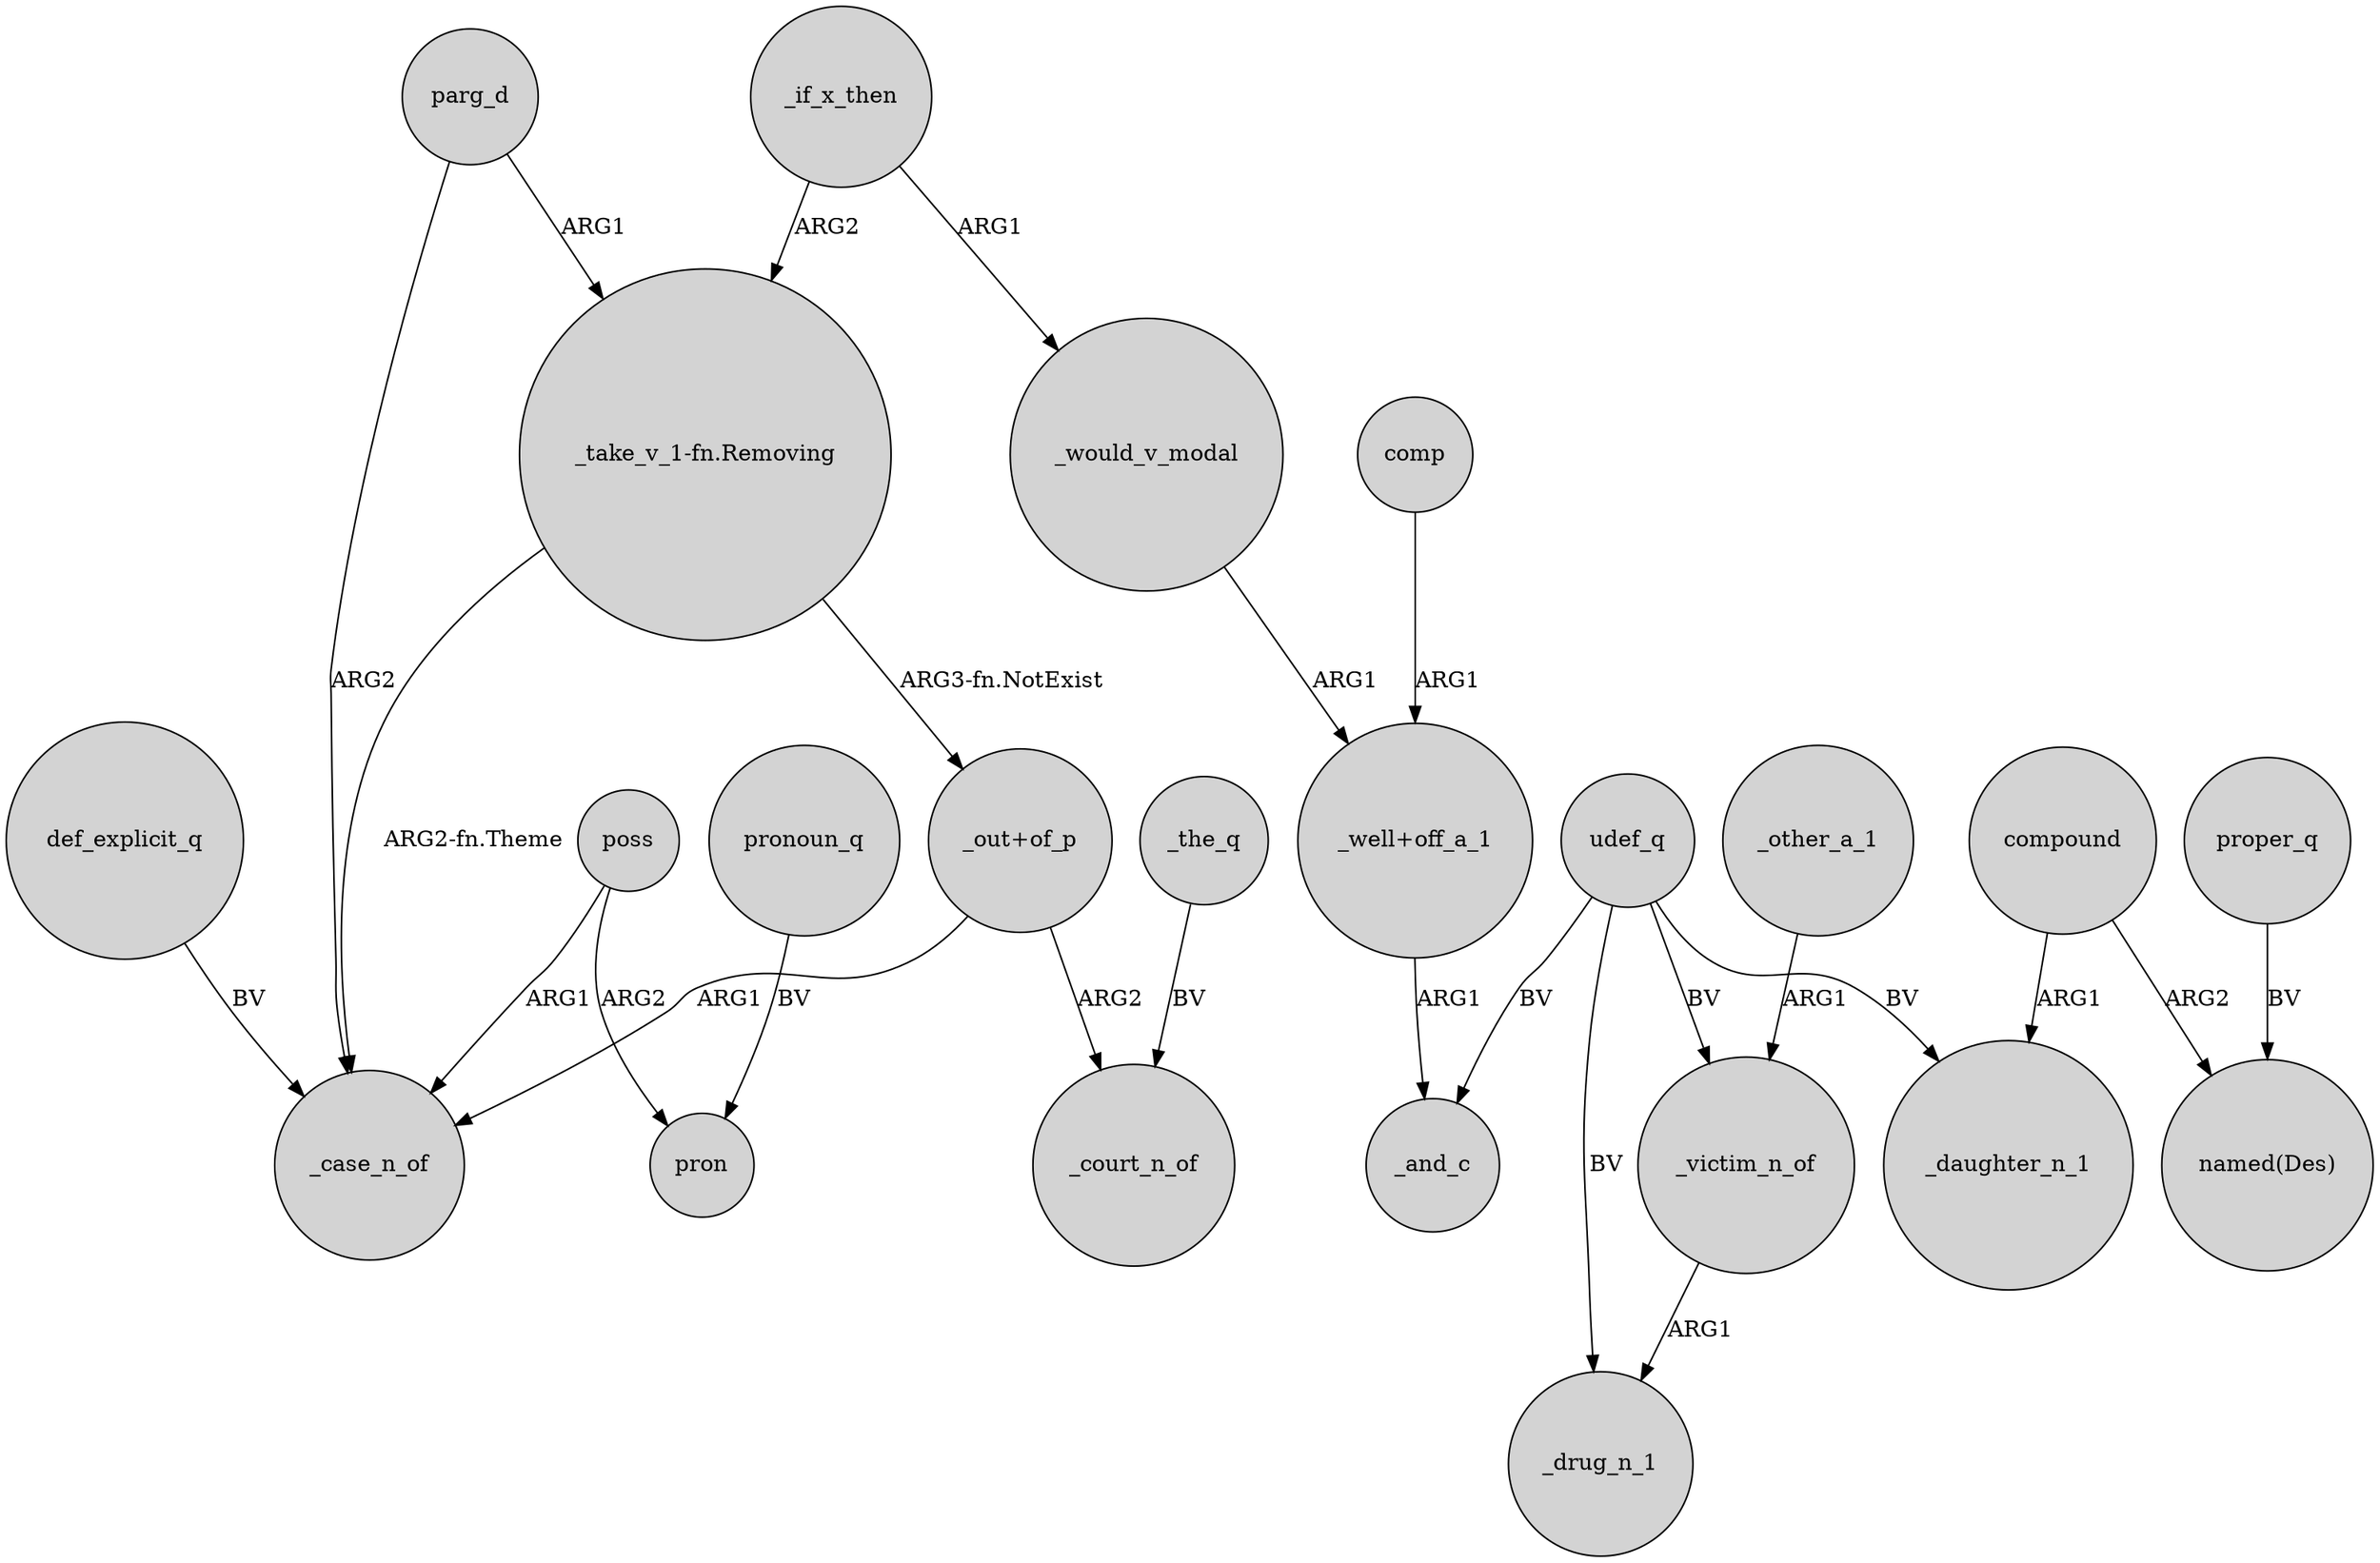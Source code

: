 digraph {
	node [shape=circle style=filled]
	"_take_v_1-fn.Removing" -> _case_n_of [label="ARG2-fn.Theme"]
	parg_d -> "_take_v_1-fn.Removing" [label=ARG1]
	poss -> pron [label=ARG2]
	poss -> _case_n_of [label=ARG1]
	_victim_n_of -> _drug_n_1 [label=ARG1]
	"_take_v_1-fn.Removing" -> "_out+of_p" [label="ARG3-fn.NotExist"]
	udef_q -> _victim_n_of [label=BV]
	compound -> "named(Des)" [label=ARG2]
	"_out+of_p" -> _case_n_of [label=ARG1]
	_the_q -> _court_n_of [label=BV]
	udef_q -> _daughter_n_1 [label=BV]
	udef_q -> _drug_n_1 [label=BV]
	compound -> _daughter_n_1 [label=ARG1]
	parg_d -> _case_n_of [label=ARG2]
	pronoun_q -> pron [label=BV]
	"_well+off_a_1" -> _and_c [label=ARG1]
	_if_x_then -> "_take_v_1-fn.Removing" [label=ARG2]
	_would_v_modal -> "_well+off_a_1" [label=ARG1]
	"_out+of_p" -> _court_n_of [label=ARG2]
	comp -> "_well+off_a_1" [label=ARG1]
	_if_x_then -> _would_v_modal [label=ARG1]
	proper_q -> "named(Des)" [label=BV]
	udef_q -> _and_c [label=BV]
	def_explicit_q -> _case_n_of [label=BV]
	_other_a_1 -> _victim_n_of [label=ARG1]
}

